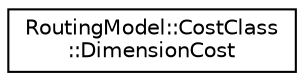digraph "Graphical Class Hierarchy"
{
 // LATEX_PDF_SIZE
  edge [fontname="Helvetica",fontsize="10",labelfontname="Helvetica",labelfontsize="10"];
  node [fontname="Helvetica",fontsize="10",shape=record];
  rankdir="LR";
  Node0 [label="RoutingModel::CostClass\l::DimensionCost",height=0.2,width=0.4,color="black", fillcolor="white", style="filled",URL="$structoperations__research_1_1_routing_model_1_1_cost_class_1_1_dimension_cost.html",tooltip="SUBTLE: The vehicle's fixed cost is skipped on purpose here, because we can afford to do so:"];
}
